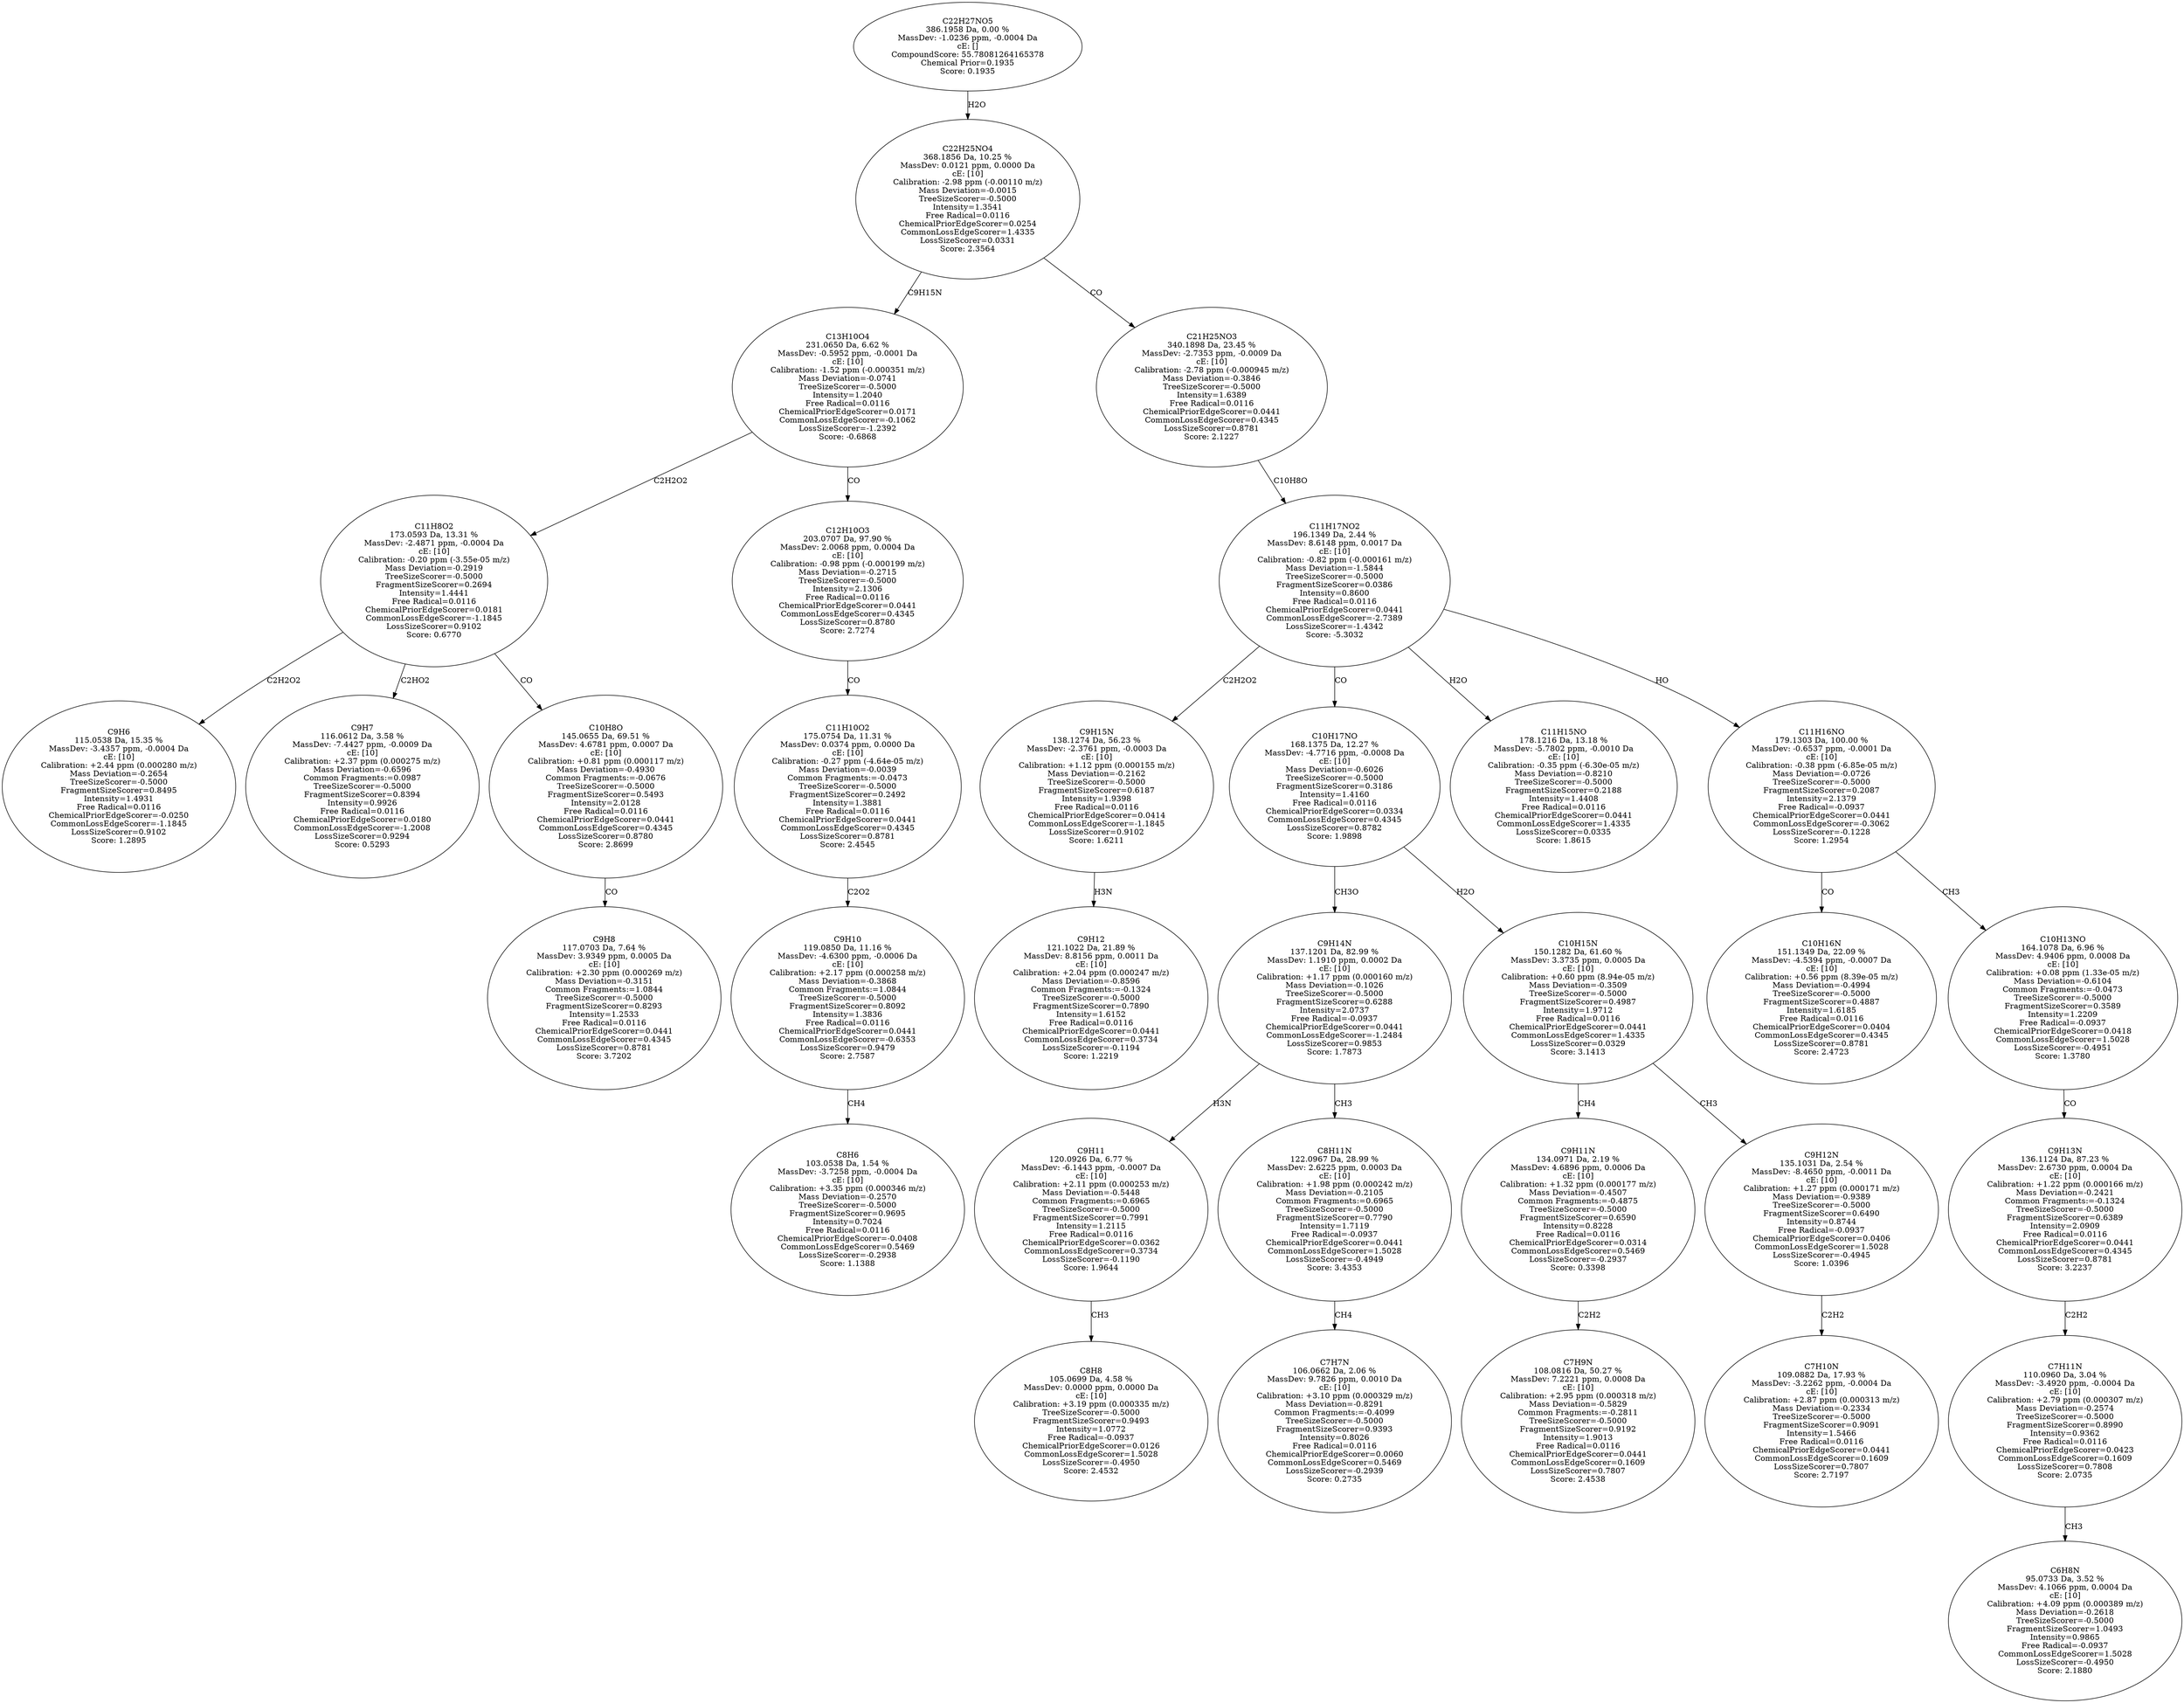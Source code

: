 strict digraph {
v1 [label="C9H6\n115.0538 Da, 15.35 %\nMassDev: -3.4357 ppm, -0.0004 Da\ncE: [10]\nCalibration: +2.44 ppm (0.000280 m/z)\nMass Deviation=-0.2654\nTreeSizeScorer=-0.5000\nFragmentSizeScorer=0.8495\nIntensity=1.4931\nFree Radical=0.0116\nChemicalPriorEdgeScorer=-0.0250\nCommonLossEdgeScorer=-1.1845\nLossSizeScorer=0.9102\nScore: 1.2895"];
v2 [label="C9H7\n116.0612 Da, 3.58 %\nMassDev: -7.4427 ppm, -0.0009 Da\ncE: [10]\nCalibration: +2.37 ppm (0.000275 m/z)\nMass Deviation=-0.6596\nCommon Fragments:=0.0987\nTreeSizeScorer=-0.5000\nFragmentSizeScorer=0.8394\nIntensity=0.9926\nFree Radical=0.0116\nChemicalPriorEdgeScorer=0.0180\nCommonLossEdgeScorer=-1.2008\nLossSizeScorer=0.9294\nScore: 0.5293"];
v3 [label="C9H8\n117.0703 Da, 7.64 %\nMassDev: 3.9349 ppm, 0.0005 Da\ncE: [10]\nCalibration: +2.30 ppm (0.000269 m/z)\nMass Deviation=-0.3151\nCommon Fragments:=1.0844\nTreeSizeScorer=-0.5000\nFragmentSizeScorer=0.8293\nIntensity=1.2533\nFree Radical=0.0116\nChemicalPriorEdgeScorer=0.0441\nCommonLossEdgeScorer=0.4345\nLossSizeScorer=0.8781\nScore: 3.7202"];
v4 [label="C10H8O\n145.0655 Da, 69.51 %\nMassDev: 4.6781 ppm, 0.0007 Da\ncE: [10]\nCalibration: +0.81 ppm (0.000117 m/z)\nMass Deviation=-0.4930\nCommon Fragments:=-0.0676\nTreeSizeScorer=-0.5000\nFragmentSizeScorer=0.5493\nIntensity=2.0128\nFree Radical=0.0116\nChemicalPriorEdgeScorer=0.0441\nCommonLossEdgeScorer=0.4345\nLossSizeScorer=0.8780\nScore: 2.8699"];
v5 [label="C11H8O2\n173.0593 Da, 13.31 %\nMassDev: -2.4871 ppm, -0.0004 Da\ncE: [10]\nCalibration: -0.20 ppm (-3.55e-05 m/z)\nMass Deviation=-0.2919\nTreeSizeScorer=-0.5000\nFragmentSizeScorer=0.2694\nIntensity=1.4441\nFree Radical=0.0116\nChemicalPriorEdgeScorer=0.0181\nCommonLossEdgeScorer=-1.1845\nLossSizeScorer=0.9102\nScore: 0.6770"];
v6 [label="C8H6\n103.0538 Da, 1.54 %\nMassDev: -3.7258 ppm, -0.0004 Da\ncE: [10]\nCalibration: +3.35 ppm (0.000346 m/z)\nMass Deviation=-0.2570\nTreeSizeScorer=-0.5000\nFragmentSizeScorer=0.9695\nIntensity=0.7024\nFree Radical=0.0116\nChemicalPriorEdgeScorer=-0.0408\nCommonLossEdgeScorer=0.5469\nLossSizeScorer=-0.2938\nScore: 1.1388"];
v7 [label="C9H10\n119.0850 Da, 11.16 %\nMassDev: -4.6300 ppm, -0.0006 Da\ncE: [10]\nCalibration: +2.17 ppm (0.000258 m/z)\nMass Deviation=-0.3868\nCommon Fragments:=1.0844\nTreeSizeScorer=-0.5000\nFragmentSizeScorer=0.8092\nIntensity=1.3836\nFree Radical=0.0116\nChemicalPriorEdgeScorer=0.0441\nCommonLossEdgeScorer=-0.6353\nLossSizeScorer=0.9479\nScore: 2.7587"];
v8 [label="C11H10O2\n175.0754 Da, 11.31 %\nMassDev: 0.0374 ppm, 0.0000 Da\ncE: [10]\nCalibration: -0.27 ppm (-4.64e-05 m/z)\nMass Deviation=-0.0039\nCommon Fragments:=-0.0473\nTreeSizeScorer=-0.5000\nFragmentSizeScorer=0.2492\nIntensity=1.3881\nFree Radical=0.0116\nChemicalPriorEdgeScorer=0.0441\nCommonLossEdgeScorer=0.4345\nLossSizeScorer=0.8781\nScore: 2.4545"];
v9 [label="C12H10O3\n203.0707 Da, 97.90 %\nMassDev: 2.0068 ppm, 0.0004 Da\ncE: [10]\nCalibration: -0.98 ppm (-0.000199 m/z)\nMass Deviation=-0.2715\nTreeSizeScorer=-0.5000\nIntensity=2.1306\nFree Radical=0.0116\nChemicalPriorEdgeScorer=0.0441\nCommonLossEdgeScorer=0.4345\nLossSizeScorer=0.8780\nScore: 2.7274"];
v10 [label="C13H10O4\n231.0650 Da, 6.62 %\nMassDev: -0.5952 ppm, -0.0001 Da\ncE: [10]\nCalibration: -1.52 ppm (-0.000351 m/z)\nMass Deviation=-0.0741\nTreeSizeScorer=-0.5000\nIntensity=1.2040\nFree Radical=0.0116\nChemicalPriorEdgeScorer=0.0171\nCommonLossEdgeScorer=-0.1062\nLossSizeScorer=-1.2392\nScore: -0.6868"];
v11 [label="C9H12\n121.1022 Da, 21.89 %\nMassDev: 8.8156 ppm, 0.0011 Da\ncE: [10]\nCalibration: +2.04 ppm (0.000247 m/z)\nMass Deviation=-0.8596\nCommon Fragments:=-0.1324\nTreeSizeScorer=-0.5000\nFragmentSizeScorer=0.7890\nIntensity=1.6152\nFree Radical=0.0116\nChemicalPriorEdgeScorer=0.0441\nCommonLossEdgeScorer=0.3734\nLossSizeScorer=-0.1194\nScore: 1.2219"];
v12 [label="C9H15N\n138.1274 Da, 56.23 %\nMassDev: -2.3761 ppm, -0.0003 Da\ncE: [10]\nCalibration: +1.12 ppm (0.000155 m/z)\nMass Deviation=-0.2162\nTreeSizeScorer=-0.5000\nFragmentSizeScorer=0.6187\nIntensity=1.9398\nFree Radical=0.0116\nChemicalPriorEdgeScorer=0.0414\nCommonLossEdgeScorer=-1.1845\nLossSizeScorer=0.9102\nScore: 1.6211"];
v13 [label="C8H8\n105.0699 Da, 4.58 %\nMassDev: 0.0000 ppm, 0.0000 Da\ncE: [10]\nCalibration: +3.19 ppm (0.000335 m/z)\nTreeSizeScorer=-0.5000\nFragmentSizeScorer=0.9493\nIntensity=1.0772\nFree Radical=-0.0937\nChemicalPriorEdgeScorer=0.0126\nCommonLossEdgeScorer=1.5028\nLossSizeScorer=-0.4950\nScore: 2.4532"];
v14 [label="C9H11\n120.0926 Da, 6.77 %\nMassDev: -6.1443 ppm, -0.0007 Da\ncE: [10]\nCalibration: +2.11 ppm (0.000253 m/z)\nMass Deviation=-0.5448\nCommon Fragments:=0.6965\nTreeSizeScorer=-0.5000\nFragmentSizeScorer=0.7991\nIntensity=1.2115\nFree Radical=0.0116\nChemicalPriorEdgeScorer=0.0362\nCommonLossEdgeScorer=0.3734\nLossSizeScorer=-0.1190\nScore: 1.9644"];
v15 [label="C7H7N\n106.0662 Da, 2.06 %\nMassDev: 9.7826 ppm, 0.0010 Da\ncE: [10]\nCalibration: +3.10 ppm (0.000329 m/z)\nMass Deviation=-0.8291\nCommon Fragments:=-0.4099\nTreeSizeScorer=-0.5000\nFragmentSizeScorer=0.9393\nIntensity=0.8026\nFree Radical=0.0116\nChemicalPriorEdgeScorer=0.0060\nCommonLossEdgeScorer=0.5469\nLossSizeScorer=-0.2939\nScore: 0.2735"];
v16 [label="C8H11N\n122.0967 Da, 28.99 %\nMassDev: 2.6225 ppm, 0.0003 Da\ncE: [10]\nCalibration: +1.98 ppm (0.000242 m/z)\nMass Deviation=-0.2105\nCommon Fragments:=0.6965\nTreeSizeScorer=-0.5000\nFragmentSizeScorer=0.7790\nIntensity=1.7119\nFree Radical=-0.0937\nChemicalPriorEdgeScorer=0.0441\nCommonLossEdgeScorer=1.5028\nLossSizeScorer=-0.4949\nScore: 3.4353"];
v17 [label="C9H14N\n137.1201 Da, 82.99 %\nMassDev: 1.1910 ppm, 0.0002 Da\ncE: [10]\nCalibration: +1.17 ppm (0.000160 m/z)\nMass Deviation=-0.1026\nTreeSizeScorer=-0.5000\nFragmentSizeScorer=0.6288\nIntensity=2.0737\nFree Radical=-0.0937\nChemicalPriorEdgeScorer=0.0441\nCommonLossEdgeScorer=-1.2484\nLossSizeScorer=0.9853\nScore: 1.7873"];
v18 [label="C7H9N\n108.0816 Da, 50.27 %\nMassDev: 7.2221 ppm, 0.0008 Da\ncE: [10]\nCalibration: +2.95 ppm (0.000318 m/z)\nMass Deviation=-0.5829\nCommon Fragments:=-0.2811\nTreeSizeScorer=-0.5000\nFragmentSizeScorer=0.9192\nIntensity=1.9013\nFree Radical=0.0116\nChemicalPriorEdgeScorer=0.0441\nCommonLossEdgeScorer=0.1609\nLossSizeScorer=0.7807\nScore: 2.4538"];
v19 [label="C9H11N\n134.0971 Da, 2.19 %\nMassDev: 4.6896 ppm, 0.0006 Da\ncE: [10]\nCalibration: +1.32 ppm (0.000177 m/z)\nMass Deviation=-0.4507\nCommon Fragments:=-0.4875\nTreeSizeScorer=-0.5000\nFragmentSizeScorer=0.6590\nIntensity=0.8228\nFree Radical=0.0116\nChemicalPriorEdgeScorer=0.0314\nCommonLossEdgeScorer=0.5469\nLossSizeScorer=-0.2937\nScore: 0.3398"];
v20 [label="C7H10N\n109.0882 Da, 17.93 %\nMassDev: -3.2262 ppm, -0.0004 Da\ncE: [10]\nCalibration: +2.87 ppm (0.000313 m/z)\nMass Deviation=-0.2334\nTreeSizeScorer=-0.5000\nFragmentSizeScorer=0.9091\nIntensity=1.5466\nFree Radical=0.0116\nChemicalPriorEdgeScorer=0.0441\nCommonLossEdgeScorer=0.1609\nLossSizeScorer=0.7807\nScore: 2.7197"];
v21 [label="C9H12N\n135.1031 Da, 2.54 %\nMassDev: -8.4650 ppm, -0.0011 Da\ncE: [10]\nCalibration: +1.27 ppm (0.000171 m/z)\nMass Deviation=-0.9389\nTreeSizeScorer=-0.5000\nFragmentSizeScorer=0.6490\nIntensity=0.8744\nFree Radical=-0.0937\nChemicalPriorEdgeScorer=0.0406\nCommonLossEdgeScorer=1.5028\nLossSizeScorer=-0.4945\nScore: 1.0396"];
v22 [label="C10H15N\n150.1282 Da, 61.60 %\nMassDev: 3.3735 ppm, 0.0005 Da\ncE: [10]\nCalibration: +0.60 ppm (8.94e-05 m/z)\nMass Deviation=-0.3509\nTreeSizeScorer=-0.5000\nFragmentSizeScorer=0.4987\nIntensity=1.9712\nFree Radical=0.0116\nChemicalPriorEdgeScorer=0.0441\nCommonLossEdgeScorer=1.4335\nLossSizeScorer=0.0329\nScore: 3.1413"];
v23 [label="C10H17NO\n168.1375 Da, 12.27 %\nMassDev: -4.7716 ppm, -0.0008 Da\ncE: [10]\nMass Deviation=-0.6026\nTreeSizeScorer=-0.5000\nFragmentSizeScorer=0.3186\nIntensity=1.4160\nFree Radical=0.0116\nChemicalPriorEdgeScorer=0.0334\nCommonLossEdgeScorer=0.4345\nLossSizeScorer=0.8782\nScore: 1.9898"];
v24 [label="C11H15NO\n178.1216 Da, 13.18 %\nMassDev: -5.7802 ppm, -0.0010 Da\ncE: [10]\nCalibration: -0.35 ppm (-6.30e-05 m/z)\nMass Deviation=-0.8210\nTreeSizeScorer=-0.5000\nFragmentSizeScorer=0.2188\nIntensity=1.4408\nFree Radical=0.0116\nChemicalPriorEdgeScorer=0.0441\nCommonLossEdgeScorer=1.4335\nLossSizeScorer=0.0335\nScore: 1.8615"];
v25 [label="C10H16N\n151.1349 Da, 22.09 %\nMassDev: -4.5394 ppm, -0.0007 Da\ncE: [10]\nCalibration: +0.56 ppm (8.39e-05 m/z)\nMass Deviation=-0.4994\nTreeSizeScorer=-0.5000\nFragmentSizeScorer=0.4887\nIntensity=1.6185\nFree Radical=0.0116\nChemicalPriorEdgeScorer=0.0404\nCommonLossEdgeScorer=0.4345\nLossSizeScorer=0.8781\nScore: 2.4723"];
v26 [label="C6H8N\n95.0733 Da, 3.52 %\nMassDev: 4.1066 ppm, 0.0004 Da\ncE: [10]\nCalibration: +4.09 ppm (0.000389 m/z)\nMass Deviation=-0.2618\nTreeSizeScorer=-0.5000\nFragmentSizeScorer=1.0493\nIntensity=0.9865\nFree Radical=-0.0937\nCommonLossEdgeScorer=1.5028\nLossSizeScorer=-0.4950\nScore: 2.1880"];
v27 [label="C7H11N\n110.0960 Da, 3.04 %\nMassDev: -3.4920 ppm, -0.0004 Da\ncE: [10]\nCalibration: +2.79 ppm (0.000307 m/z)\nMass Deviation=-0.2574\nTreeSizeScorer=-0.5000\nFragmentSizeScorer=0.8990\nIntensity=0.9362\nFree Radical=0.0116\nChemicalPriorEdgeScorer=0.0423\nCommonLossEdgeScorer=0.1609\nLossSizeScorer=0.7808\nScore: 2.0735"];
v28 [label="C9H13N\n136.1124 Da, 87.23 %\nMassDev: 2.6730 ppm, 0.0004 Da\ncE: [10]\nCalibration: +1.22 ppm (0.000166 m/z)\nMass Deviation=-0.2421\nCommon Fragments:=-0.1324\nTreeSizeScorer=-0.5000\nFragmentSizeScorer=0.6389\nIntensity=2.0909\nFree Radical=0.0116\nChemicalPriorEdgeScorer=0.0441\nCommonLossEdgeScorer=0.4345\nLossSizeScorer=0.8781\nScore: 3.2237"];
v29 [label="C10H13NO\n164.1078 Da, 6.96 %\nMassDev: 4.9406 ppm, 0.0008 Da\ncE: [10]\nCalibration: +0.08 ppm (1.33e-05 m/z)\nMass Deviation=-0.6104\nCommon Fragments:=-0.0473\nTreeSizeScorer=-0.5000\nFragmentSizeScorer=0.3589\nIntensity=1.2209\nFree Radical=-0.0937\nChemicalPriorEdgeScorer=0.0418\nCommonLossEdgeScorer=1.5028\nLossSizeScorer=-0.4951\nScore: 1.3780"];
v30 [label="C11H16NO\n179.1303 Da, 100.00 %\nMassDev: -0.6537 ppm, -0.0001 Da\ncE: [10]\nCalibration: -0.38 ppm (-6.85e-05 m/z)\nMass Deviation=-0.0726\nTreeSizeScorer=-0.5000\nFragmentSizeScorer=0.2087\nIntensity=2.1379\nFree Radical=-0.0937\nChemicalPriorEdgeScorer=0.0441\nCommonLossEdgeScorer=-0.3062\nLossSizeScorer=-0.1228\nScore: 1.2954"];
v31 [label="C11H17NO2\n196.1349 Da, 2.44 %\nMassDev: 8.6148 ppm, 0.0017 Da\ncE: [10]\nCalibration: -0.82 ppm (-0.000161 m/z)\nMass Deviation=-1.5844\nTreeSizeScorer=-0.5000\nFragmentSizeScorer=0.0386\nIntensity=0.8600\nFree Radical=0.0116\nChemicalPriorEdgeScorer=0.0441\nCommonLossEdgeScorer=-2.7389\nLossSizeScorer=-1.4342\nScore: -5.3032"];
v32 [label="C21H25NO3\n340.1898 Da, 23.45 %\nMassDev: -2.7353 ppm, -0.0009 Da\ncE: [10]\nCalibration: -2.78 ppm (-0.000945 m/z)\nMass Deviation=-0.3846\nTreeSizeScorer=-0.5000\nIntensity=1.6389\nFree Radical=0.0116\nChemicalPriorEdgeScorer=0.0441\nCommonLossEdgeScorer=0.4345\nLossSizeScorer=0.8781\nScore: 2.1227"];
v33 [label="C22H25NO4\n368.1856 Da, 10.25 %\nMassDev: 0.0121 ppm, 0.0000 Da\ncE: [10]\nCalibration: -2.98 ppm (-0.00110 m/z)\nMass Deviation=-0.0015\nTreeSizeScorer=-0.5000\nIntensity=1.3541\nFree Radical=0.0116\nChemicalPriorEdgeScorer=0.0254\nCommonLossEdgeScorer=1.4335\nLossSizeScorer=0.0331\nScore: 2.3564"];
v34 [label="C22H27NO5\n386.1958 Da, 0.00 %\nMassDev: -1.0236 ppm, -0.0004 Da\ncE: []\nCompoundScore: 55.78081264165378\nChemical Prior=0.1935\nScore: 0.1935"];
v5 -> v1 [label="C2H2O2"];
v5 -> v2 [label="C2HO2"];
v4 -> v3 [label="CO"];
v5 -> v4 [label="CO"];
v10 -> v5 [label="C2H2O2"];
v7 -> v6 [label="CH4"];
v8 -> v7 [label="C2O2"];
v9 -> v8 [label="CO"];
v10 -> v9 [label="CO"];
v33 -> v10 [label="C9H15N"];
v12 -> v11 [label="H3N"];
v31 -> v12 [label="C2H2O2"];
v14 -> v13 [label="CH3"];
v17 -> v14 [label="H3N"];
v16 -> v15 [label="CH4"];
v17 -> v16 [label="CH3"];
v23 -> v17 [label="CH3O"];
v19 -> v18 [label="C2H2"];
v22 -> v19 [label="CH4"];
v21 -> v20 [label="C2H2"];
v22 -> v21 [label="CH3"];
v23 -> v22 [label="H2O"];
v31 -> v23 [label="CO"];
v31 -> v24 [label="H2O"];
v30 -> v25 [label="CO"];
v27 -> v26 [label="CH3"];
v28 -> v27 [label="C2H2"];
v29 -> v28 [label="CO"];
v30 -> v29 [label="CH3"];
v31 -> v30 [label="HO"];
v32 -> v31 [label="C10H8O"];
v33 -> v32 [label="CO"];
v34 -> v33 [label="H2O"];
}